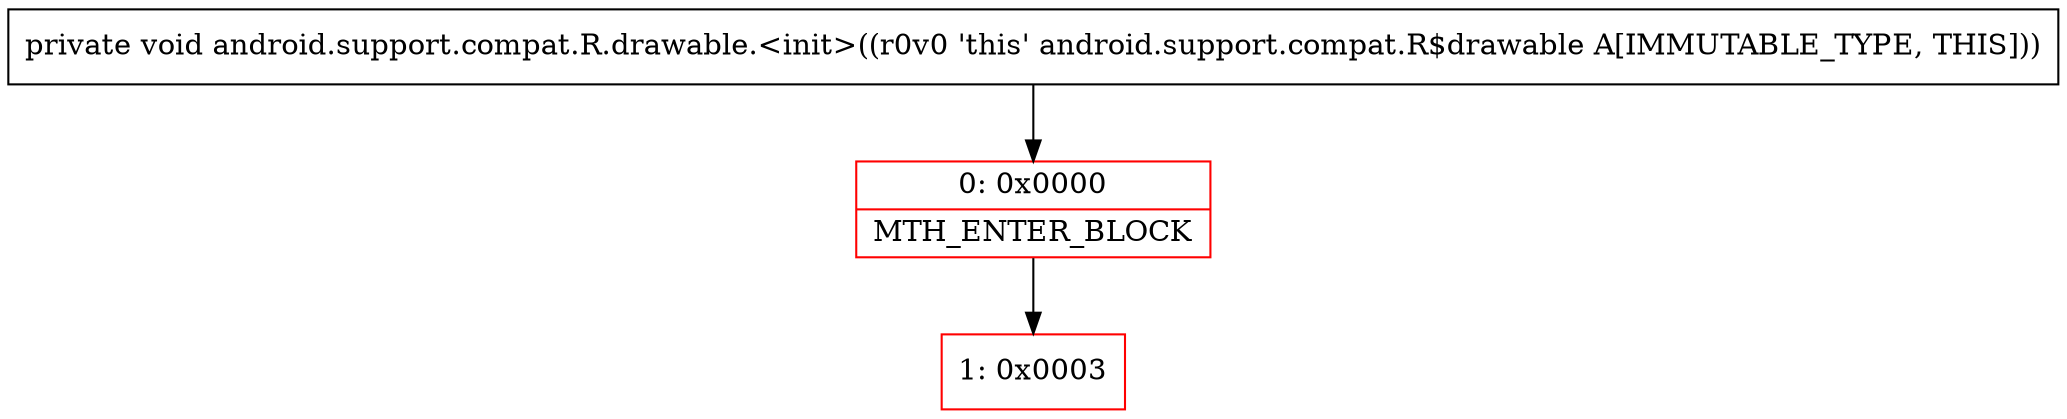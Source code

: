 digraph "CFG forandroid.support.compat.R.drawable.\<init\>()V" {
subgraph cluster_Region_2113908150 {
label = "R(0)";
node [shape=record,color=blue];
}
Node_0 [shape=record,color=red,label="{0\:\ 0x0000|MTH_ENTER_BLOCK\l}"];
Node_1 [shape=record,color=red,label="{1\:\ 0x0003}"];
MethodNode[shape=record,label="{private void android.support.compat.R.drawable.\<init\>((r0v0 'this' android.support.compat.R$drawable A[IMMUTABLE_TYPE, THIS])) }"];
MethodNode -> Node_0;
Node_0 -> Node_1;
}

